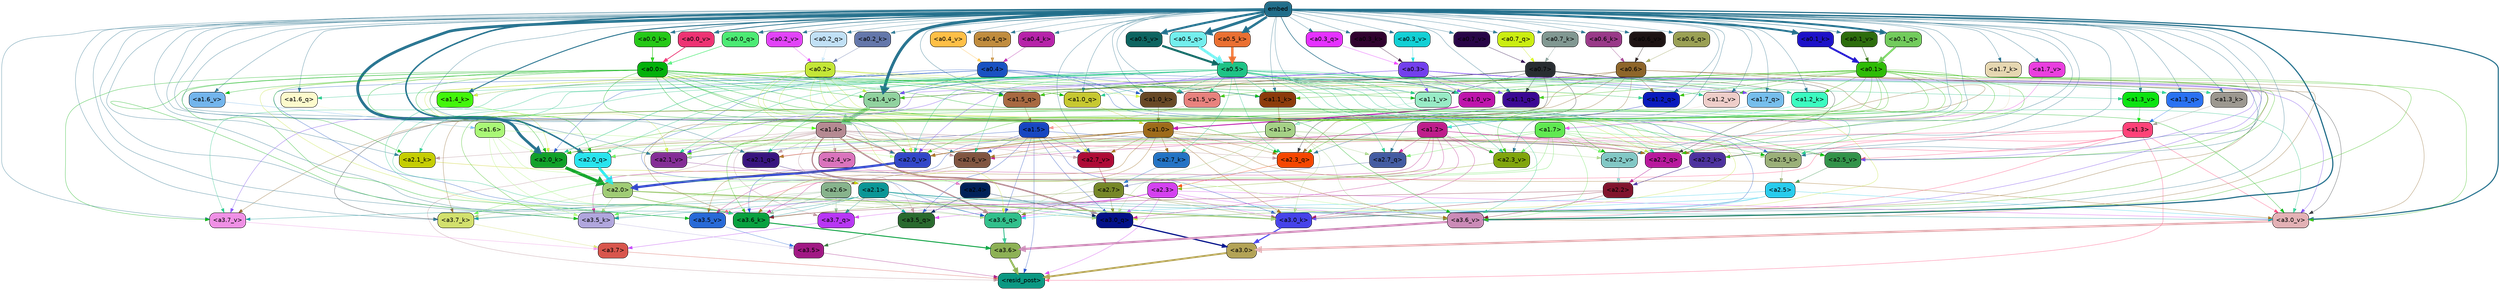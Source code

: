strict digraph "" {
	graph [bgcolor=transparent,
		layout=dot,
		overlap=false,
		splines=true
	];
	"<a3.7>"	[color=black,
		fillcolor="#d8564d",
		fontname=Helvetica,
		shape=box,
		style="filled, rounded"];
	"<resid_post>"	[color=black,
		fillcolor="#0b9882",
		fontname=Helvetica,
		shape=box,
		style="filled, rounded"];
	"<a3.7>" -> "<resid_post>"	[color="#d8564d",
		penwidth=0.6239100098609924];
	"<a3.6>"	[color=black,
		fillcolor="#8db155",
		fontname=Helvetica,
		shape=box,
		style="filled, rounded"];
	"<a3.6>" -> "<resid_post>"	[color="#8db155",
		penwidth=4.569062113761902];
	"<a3.5>"	[color=black,
		fillcolor="#a11884",
		fontname=Helvetica,
		shape=box,
		style="filled, rounded"];
	"<a3.5>" -> "<resid_post>"	[color="#a11884",
		penwidth=0.6];
	"<a3.0>"	[color=black,
		fillcolor="#b3a356",
		fontname=Helvetica,
		shape=box,
		style="filled, rounded"];
	"<a3.0>" -> "<resid_post>"	[color="#b3a356",
		penwidth=4.283544182777405];
	"<a2.3>"	[color=black,
		fillcolor="#d441f0",
		fontname=Helvetica,
		shape=box,
		style="filled, rounded"];
	"<a2.3>" -> "<resid_post>"	[color="#d441f0",
		penwidth=0.6];
	"<a3.7_q>"	[color=black,
		fillcolor="#b836f4",
		fontname=Helvetica,
		shape=box,
		style="filled, rounded"];
	"<a2.3>" -> "<a3.7_q>"	[color="#d441f0",
		penwidth=0.6];
	"<a3.6_q>"	[color=black,
		fillcolor="#32c08c",
		fontname=Helvetica,
		shape=box,
		style="filled, rounded"];
	"<a2.3>" -> "<a3.6_q>"	[color="#d441f0",
		penwidth=0.6];
	"<a3.5_q>"	[color=black,
		fillcolor="#296a2e",
		fontname=Helvetica,
		shape=box,
		style="filled, rounded"];
	"<a2.3>" -> "<a3.5_q>"	[color="#d441f0",
		penwidth=0.6];
	"<a3.0_q>"	[color=black,
		fillcolor="#031189",
		fontname=Helvetica,
		shape=box,
		style="filled, rounded"];
	"<a2.3>" -> "<a3.0_q>"	[color="#d441f0",
		penwidth=0.6];
	"<a3.0_k>"	[color=black,
		fillcolor="#4643e9",
		fontname=Helvetica,
		shape=box,
		style="filled, rounded"];
	"<a2.3>" -> "<a3.0_k>"	[color="#d441f0",
		penwidth=0.6];
	"<a3.6_v>"	[color=black,
		fillcolor="#cb8bb7",
		fontname=Helvetica,
		shape=box,
		style="filled, rounded"];
	"<a2.3>" -> "<a3.6_v>"	[color="#d441f0",
		penwidth=0.6];
	"<a3.5_v>"	[color=black,
		fillcolor="#286ad7",
		fontname=Helvetica,
		shape=box,
		style="filled, rounded"];
	"<a2.3>" -> "<a3.5_v>"	[color="#d441f0",
		penwidth=0.6];
	"<a3.0_v>"	[color=black,
		fillcolor="#e3b1b5",
		fontname=Helvetica,
		shape=box,
		style="filled, rounded"];
	"<a2.3>" -> "<a3.0_v>"	[color="#d441f0",
		penwidth=0.6];
	"<a1.5>"	[color=black,
		fillcolor="#1847c1",
		fontname=Helvetica,
		shape=box,
		style="filled, rounded"];
	"<a1.5>" -> "<resid_post>"	[color="#1847c1",
		penwidth=0.6];
	"<a1.5>" -> "<a3.6_q>"	[color="#1847c1",
		penwidth=0.6];
	"<a1.5>" -> "<a3.5_q>"	[color="#1847c1",
		penwidth=0.6];
	"<a1.5>" -> "<a3.0_q>"	[color="#1847c1",
		penwidth=0.6];
	"<a3.6_k>"	[color=black,
		fillcolor="#09a140",
		fontname=Helvetica,
		shape=box,
		style="filled, rounded"];
	"<a1.5>" -> "<a3.6_k>"	[color="#1847c1",
		penwidth=0.6];
	"<a1.5>" -> "<a3.0_k>"	[color="#1847c1",
		penwidth=0.6];
	"<a2.2_q>"	[color=black,
		fillcolor="#b8199d",
		fontname=Helvetica,
		shape=box,
		style="filled, rounded"];
	"<a1.5>" -> "<a2.2_q>"	[color="#1847c1",
		penwidth=0.6];
	"<a2.7_v>"	[color=black,
		fillcolor="#ae0b36",
		fontname=Helvetica,
		shape=box,
		style="filled, rounded"];
	"<a1.5>" -> "<a2.7_v>"	[color="#1847c1",
		penwidth=0.6];
	"<a2.6_v>"	[color=black,
		fillcolor="#815541",
		fontname=Helvetica,
		shape=box,
		style="filled, rounded"];
	"<a1.5>" -> "<a2.6_v>"	[color="#1847c1",
		penwidth=0.6];
	"<a2.1_v>"	[color=black,
		fillcolor="#842d96",
		fontname=Helvetica,
		shape=box,
		style="filled, rounded"];
	"<a1.5>" -> "<a2.1_v>"	[color="#1847c1",
		penwidth=0.6];
	"<a1.4>"	[color=black,
		fillcolor="#b58a92",
		fontname=Helvetica,
		shape=box,
		style="filled, rounded"];
	"<a1.4>" -> "<resid_post>"	[color="#b58a92",
		penwidth=0.6];
	"<a1.4>" -> "<a3.7_q>"	[color="#b58a92",
		penwidth=0.6];
	"<a1.4>" -> "<a3.6_q>"	[color="#b58a92",
		penwidth=2.7536282539367676];
	"<a1.4>" -> "<a3.5_q>"	[color="#b58a92",
		penwidth=0.6];
	"<a1.4>" -> "<a3.0_q>"	[color="#b58a92",
		penwidth=3.3369133472442627];
	"<a2.3_q>"	[color=black,
		fillcolor="#f54601",
		fontname=Helvetica,
		shape=box,
		style="filled, rounded"];
	"<a1.4>" -> "<a2.3_q>"	[color="#b58a92",
		penwidth=0.6];
	"<a1.4>" -> "<a2.2_q>"	[color="#b58a92",
		penwidth=0.6];
	"<a2.1_q>"	[color=black,
		fillcolor="#38147f",
		fontname=Helvetica,
		shape=box,
		style="filled, rounded"];
	"<a1.4>" -> "<a2.1_q>"	[color="#b58a92",
		penwidth=0.6];
	"<a2.0_q>"	[color=black,
		fillcolor="#29e4ee",
		fontname=Helvetica,
		shape=box,
		style="filled, rounded"];
	"<a1.4>" -> "<a2.0_q>"	[color="#b58a92",
		penwidth=0.6];
	"<a2.1_k>"	[color=black,
		fillcolor="#c5cd03",
		fontname=Helvetica,
		shape=box,
		style="filled, rounded"];
	"<a1.4>" -> "<a2.1_k>"	[color="#b58a92",
		penwidth=0.6];
	"<a1.4>" -> "<a2.7_v>"	[color="#b58a92",
		penwidth=0.6];
	"<a1.4>" -> "<a2.6_v>"	[color="#b58a92",
		penwidth=0.6];
	"<a2.5_v>"	[color=black,
		fillcolor="#32934a",
		fontname=Helvetica,
		shape=box,
		style="filled, rounded"];
	"<a1.4>" -> "<a2.5_v>"	[color="#b58a92",
		penwidth=0.6];
	"<a2.4_v>"	[color=black,
		fillcolor="#da73bc",
		fontname=Helvetica,
		shape=box,
		style="filled, rounded"];
	"<a1.4>" -> "<a2.4_v>"	[color="#b58a92",
		penwidth=0.6];
	"<a1.4>" -> "<a2.1_v>"	[color="#b58a92",
		penwidth=0.6];
	"<a2.0_v>"	[color=black,
		fillcolor="#3247c8",
		fontname=Helvetica,
		shape=box,
		style="filled, rounded"];
	"<a1.4>" -> "<a2.0_v>"	[color="#b58a92",
		penwidth=2.2818827629089355];
	"<a1.3>"	[color=black,
		fillcolor="#fe4278",
		fontname=Helvetica,
		shape=box,
		style="filled, rounded"];
	"<a1.3>" -> "<resid_post>"	[color="#fe4278",
		penwidth=0.6];
	"<a1.3>" -> "<a3.6_v>"	[color="#fe4278",
		penwidth=0.6];
	"<a1.3>" -> "<a3.5_v>"	[color="#fe4278",
		penwidth=0.6];
	"<a1.3>" -> "<a3.0_v>"	[color="#fe4278",
		penwidth=0.6];
	"<a1.3>" -> "<a2.2_q>"	[color="#fe4278",
		penwidth=0.6];
	"<a1.3>" -> "<a2.1_q>"	[color="#fe4278",
		penwidth=0.6];
	"<a2.2_k>"	[color=black,
		fillcolor="#4d329e",
		fontname=Helvetica,
		shape=box,
		style="filled, rounded"];
	"<a1.3>" -> "<a2.2_k>"	[color="#fe4278",
		penwidth=0.6];
	"<a1.3>" -> "<a2.5_v>"	[color="#fe4278",
		penwidth=0.6];
	"<a3.7_q>" -> "<a3.7>"	[color="#b836f4",
		penwidth=0.6];
	"<a3.6_q>" -> "<a3.6>"	[color="#32c08c",
		penwidth=2.0344843566417694];
	"<a3.5_q>" -> "<a3.5>"	[color="#296a2e",
		penwidth=0.6];
	"<a3.0_q>" -> "<a3.0>"	[color="#031189",
		penwidth=2.863015294075012];
	"<a3.7_k>"	[color=black,
		fillcolor="#d2e06d",
		fontname=Helvetica,
		shape=box,
		style="filled, rounded"];
	"<a3.7_k>" -> "<a3.7>"	[color="#d2e06d",
		penwidth=0.6];
	"<a3.6_k>" -> "<a3.6>"	[color="#09a140",
		penwidth=2.1770318150520325];
	"<a3.5_k>"	[color=black,
		fillcolor="#b0a6dd",
		fontname=Helvetica,
		shape=box,
		style="filled, rounded"];
	"<a3.5_k>" -> "<a3.5>"	[color="#b0a6dd",
		penwidth=0.6];
	"<a3.0_k>" -> "<a3.0>"	[color="#4643e9",
		penwidth=2.6323853135108948];
	"<a3.7_v>"	[color=black,
		fillcolor="#ef90e5",
		fontname=Helvetica,
		shape=box,
		style="filled, rounded"];
	"<a3.7_v>" -> "<a3.7>"	[color="#ef90e5",
		penwidth=0.6];
	"<a3.6_v>" -> "<a3.6>"	[color="#cb8bb7",
		penwidth=4.972373723983765];
	"<a3.5_v>" -> "<a3.5>"	[color="#286ad7",
		penwidth=0.6];
	"<a3.0_v>" -> "<a3.0>"	[color="#e3b1b5",
		penwidth=5.1638524532318115];
	"<a2.6>"	[color=black,
		fillcolor="#87b38c",
		fontname=Helvetica,
		shape=box,
		style="filled, rounded"];
	"<a2.6>" -> "<a3.7_q>"	[color="#87b38c",
		penwidth=0.6];
	"<a2.6>" -> "<a3.6_q>"	[color="#87b38c",
		penwidth=0.6];
	"<a2.6>" -> "<a3.0_q>"	[color="#87b38c",
		penwidth=0.6];
	"<a2.6>" -> "<a3.7_k>"	[color="#87b38c",
		penwidth=0.6];
	"<a2.6>" -> "<a3.6_k>"	[color="#87b38c",
		penwidth=0.6];
	"<a2.6>" -> "<a3.5_k>"	[color="#87b38c",
		penwidth=0.6];
	"<a2.6>" -> "<a3.0_k>"	[color="#87b38c",
		penwidth=0.6];
	"<a2.1>"	[color=black,
		fillcolor="#0b9696",
		fontname=Helvetica,
		shape=box,
		style="filled, rounded"];
	"<a2.1>" -> "<a3.7_q>"	[color="#0b9696",
		penwidth=0.6];
	"<a2.1>" -> "<a3.6_q>"	[color="#0b9696",
		penwidth=0.6];
	"<a2.1>" -> "<a3.5_q>"	[color="#0b9696",
		penwidth=0.6];
	"<a2.1>" -> "<a3.0_q>"	[color="#0b9696",
		penwidth=0.6];
	"<a2.1>" -> "<a3.7_k>"	[color="#0b9696",
		penwidth=0.6];
	"<a2.1>" -> "<a3.6_k>"	[color="#0b9696",
		penwidth=0.6];
	"<a2.1>" -> "<a3.5_k>"	[color="#0b9696",
		penwidth=0.6];
	"<a2.1>" -> "<a3.0_k>"	[color="#0b9696",
		penwidth=0.6];
	"<a2.1>" -> "<a3.7_v>"	[color="#0b9696",
		penwidth=0.6];
	"<a2.1>" -> "<a3.6_v>"	[color="#0b9696",
		penwidth=0.6];
	"<a2.1>" -> "<a3.0_v>"	[color="#0b9696",
		penwidth=0.6];
	"<a2.7>"	[color=black,
		fillcolor="#768727",
		fontname=Helvetica,
		shape=box,
		style="filled, rounded"];
	"<a2.7>" -> "<a3.6_q>"	[color="#768727",
		penwidth=0.6];
	"<a2.7>" -> "<a3.0_q>"	[color="#768727",
		penwidth=0.6];
	"<a2.7>" -> "<a3.6_k>"	[color="#768727",
		penwidth=0.6];
	"<a2.7>" -> "<a3.0_k>"	[color="#768727",
		penwidth=0.6];
	"<a2.7>" -> "<a3.6_v>"	[color="#768727",
		penwidth=0.6];
	"<a2.5>"	[color=black,
		fillcolor="#29cced",
		fontname=Helvetica,
		shape=box,
		style="filled, rounded"];
	"<a2.5>" -> "<a3.6_q>"	[color="#29cced",
		penwidth=0.6];
	"<a2.5>" -> "<a3.0_q>"	[color="#29cced",
		penwidth=0.6];
	"<a2.5>" -> "<a3.0_k>"	[color="#29cced",
		penwidth=0.6];
	"<a2.5>" -> "<a3.6_v>"	[color="#29cced",
		penwidth=0.6];
	"<a2.5>" -> "<a3.0_v>"	[color="#29cced",
		penwidth=0.6];
	"<a2.0>"	[color=black,
		fillcolor="#a0cc75",
		fontname=Helvetica,
		shape=box,
		style="filled, rounded"];
	"<a2.0>" -> "<a3.6_q>"	[color="#a0cc75",
		penwidth=0.6];
	"<a2.0>" -> "<a3.0_q>"	[color="#a0cc75",
		penwidth=0.6];
	"<a2.0>" -> "<a3.7_k>"	[color="#a0cc75",
		penwidth=0.6];
	"<a2.0>" -> "<a3.6_k>"	[color="#a0cc75",
		penwidth=1.7047871947288513];
	"<a2.0>" -> "<a3.5_k>"	[color="#a0cc75",
		penwidth=0.6];
	"<a2.0>" -> "<a3.0_k>"	[color="#a0cc75",
		penwidth=2.239806979894638];
	"<a1.1>"	[color=black,
		fillcolor="#a5d186",
		fontname=Helvetica,
		shape=box,
		style="filled, rounded"];
	"<a1.1>" -> "<a3.6_q>"	[color="#a5d186",
		penwidth=0.6];
	"<a1.1>" -> "<a3.0_q>"	[color="#a5d186",
		penwidth=0.6];
	"<a1.1>" -> "<a3.0_k>"	[color="#a5d186",
		penwidth=0.6];
	"<a1.1>" -> "<a3.6_v>"	[color="#a5d186",
		penwidth=0.6];
	"<a2.7_q>"	[color=black,
		fillcolor="#445ca2",
		fontname=Helvetica,
		shape=box,
		style="filled, rounded"];
	"<a1.1>" -> "<a2.7_q>"	[color="#a5d186",
		penwidth=0.6];
	"<a2.5_k>"	[color=black,
		fillcolor="#9bb079",
		fontname=Helvetica,
		shape=box,
		style="filled, rounded"];
	"<a1.1>" -> "<a2.5_k>"	[color="#a5d186",
		penwidth=0.6];
	"<a2.0_k>"	[color=black,
		fillcolor="#11a12a",
		fontname=Helvetica,
		shape=box,
		style="filled, rounded"];
	"<a1.1>" -> "<a2.0_k>"	[color="#a5d186",
		penwidth=0.6];
	"<a1.1>" -> "<a2.6_v>"	[color="#a5d186",
		penwidth=0.6];
	"<a2.2_v>"	[color=black,
		fillcolor="#82c8c5",
		fontname=Helvetica,
		shape=box,
		style="filled, rounded"];
	"<a1.1>" -> "<a2.2_v>"	[color="#a5d186",
		penwidth=0.6];
	"<a1.1>" -> "<a2.1_v>"	[color="#a5d186",
		penwidth=0.6];
	"<a1.1>" -> "<a2.0_v>"	[color="#a5d186",
		penwidth=0.6];
	"<a0.4>"	[color=black,
		fillcolor="#1a52c2",
		fontname=Helvetica,
		shape=box,
		style="filled, rounded"];
	"<a0.4>" -> "<a3.6_q>"	[color="#1a52c2",
		penwidth=0.6];
	"<a0.4>" -> "<a3.0_q>"	[color="#1a52c2",
		penwidth=0.6];
	"<a0.4>" -> "<a3.6_k>"	[color="#1a52c2",
		penwidth=0.6];
	"<a0.4>" -> "<a2.5_k>"	[color="#1a52c2",
		penwidth=0.6];
	"<a0.4>" -> "<a2.0_k>"	[color="#1a52c2",
		penwidth=0.6];
	"<a1.4_k>"	[color=black,
		fillcolor="#42f60b",
		fontname=Helvetica,
		shape=box,
		style="filled, rounded"];
	"<a0.4>" -> "<a1.4_k>"	[color="#1a52c2",
		penwidth=0.6];
	"<a1.1_k>"	[color=black,
		fillcolor="#8c3b0b",
		fontname=Helvetica,
		shape=box,
		style="filled, rounded"];
	"<a0.4>" -> "<a1.1_k>"	[color="#1a52c2",
		penwidth=0.6];
	"<a1.0_k>"	[color=black,
		fillcolor="#684926",
		fontname=Helvetica,
		shape=box,
		style="filled, rounded"];
	"<a0.4>" -> "<a1.0_k>"	[color="#1a52c2",
		penwidth=0.6];
	"<a1.4_v>"	[color=black,
		fillcolor="#91d29f",
		fontname=Helvetica,
		shape=box,
		style="filled, rounded"];
	"<a0.4>" -> "<a1.4_v>"	[color="#1a52c2",
		penwidth=0.6];
	"<a1.2_v>"	[color=black,
		fillcolor="#eecdc9",
		fontname=Helvetica,
		shape=box,
		style="filled, rounded"];
	"<a0.4>" -> "<a1.2_v>"	[color="#1a52c2",
		penwidth=0.6];
	"<a0.2>"	[color=black,
		fillcolor="#c4e637",
		fontname=Helvetica,
		shape=box,
		style="filled, rounded"];
	"<a0.2>" -> "<a3.6_q>"	[color="#c4e637",
		penwidth=0.6];
	"<a0.2>" -> "<a3.0_q>"	[color="#c4e637",
		penwidth=0.6];
	"<a0.2>" -> "<a3.6_k>"	[color="#c4e637",
		penwidth=0.6];
	"<a0.2>" -> "<a3.0_k>"	[color="#c4e637",
		penwidth=0.6];
	"<a0.2>" -> "<a2.2_q>"	[color="#c4e637",
		penwidth=0.6];
	"<a0.2>" -> "<a2.2_k>"	[color="#c4e637",
		penwidth=0.6];
	"<a0.2>" -> "<a2.0_k>"	[color="#c4e637",
		penwidth=0.6];
	"<a0.2>" -> "<a2.7_v>"	[color="#c4e637",
		penwidth=0.6];
	"<a0.2>" -> "<a2.1_v>"	[color="#c4e637",
		penwidth=0.6];
	"<a0.2>" -> "<a2.0_v>"	[color="#c4e637",
		penwidth=0.6];
	"<a1.5_q>"	[color=black,
		fillcolor="#a86941",
		fontname=Helvetica,
		shape=box,
		style="filled, rounded"];
	"<a0.2>" -> "<a1.5_q>"	[color="#c4e637",
		penwidth=0.6];
	"<a1.2_q>"	[color=black,
		fillcolor="#0a1abd",
		fontname=Helvetica,
		shape=box,
		style="filled, rounded"];
	"<a0.2>" -> "<a1.2_q>"	[color="#c4e637",
		penwidth=0.6];
	"<a1.0_q>"	[color=black,
		fillcolor="#c7c831",
		fontname=Helvetica,
		shape=box,
		style="filled, rounded"];
	"<a0.2>" -> "<a1.0_q>"	[color="#c4e637",
		penwidth=0.6];
	"<a0.2>" -> "<a1.4_k>"	[color="#c4e637",
		penwidth=0.6];
	"<a0.2>" -> "<a1.0_k>"	[color="#c4e637",
		penwidth=0.6];
	"<a0.2>" -> "<a1.4_v>"	[color="#c4e637",
		penwidth=0.6];
	"<a2.4>"	[color=black,
		fillcolor="#012158",
		fontname=Helvetica,
		shape=box,
		style="filled, rounded"];
	"<a2.4>" -> "<a3.5_q>"	[color="#012158",
		penwidth=0.6];
	"<a2.4>" -> "<a3.0_q>"	[color="#012158",
		penwidth=0.6];
	"<a1.2>"	[color=black,
		fillcolor="#be1e8b",
		fontname=Helvetica,
		shape=box,
		style="filled, rounded"];
	"<a1.2>" -> "<a3.0_q>"	[color="#be1e8b",
		penwidth=0.6];
	"<a1.2>" -> "<a3.6_k>"	[color="#be1e8b",
		penwidth=0.6];
	"<a1.2>" -> "<a3.5_k>"	[color="#be1e8b",
		penwidth=0.6];
	"<a1.2>" -> "<a3.0_k>"	[color="#be1e8b",
		penwidth=0.6];
	"<a1.2>" -> "<a3.5_v>"	[color="#be1e8b",
		penwidth=0.6];
	"<a1.2>" -> "<a2.7_q>"	[color="#be1e8b",
		penwidth=0.6];
	"<a1.2>" -> "<a2.2_q>"	[color="#be1e8b",
		penwidth=0.6];
	"<a1.2>" -> "<a2.2_k>"	[color="#be1e8b",
		penwidth=0.6];
	"<a1.2>" -> "<a2.6_v>"	[color="#be1e8b",
		penwidth=0.6];
	"<a1.2>" -> "<a2.5_v>"	[color="#be1e8b",
		penwidth=0.6];
	"<a2.3_v>"	[color=black,
		fillcolor="#80a50c",
		fontname=Helvetica,
		shape=box,
		style="filled, rounded"];
	"<a1.2>" -> "<a2.3_v>"	[color="#be1e8b",
		penwidth=0.6];
	"<a1.2>" -> "<a2.0_v>"	[color="#be1e8b",
		penwidth=0.6];
	"<a1.7>"	[color=black,
		fillcolor="#60e851",
		fontname=Helvetica,
		shape=box,
		style="filled, rounded"];
	"<a1.7>" -> "<a3.7_k>"	[color="#60e851",
		penwidth=0.6];
	"<a1.7>" -> "<a3.5_k>"	[color="#60e851",
		penwidth=0.6];
	"<a1.7>" -> "<a3.6_v>"	[color="#60e851",
		penwidth=0.6];
	"<a1.7>" -> "<a2.7_q>"	[color="#60e851",
		penwidth=0.6];
	"<a1.7>" -> "<a2.2_q>"	[color="#60e851",
		penwidth=0.6];
	"<a1.7>" -> "<a2.0_q>"	[color="#60e851",
		penwidth=0.6];
	"<a1.7>" -> "<a2.2_k>"	[color="#60e851",
		penwidth=0.6];
	"<a1.7>" -> "<a2.0_k>"	[color="#60e851",
		penwidth=0.6];
	"<a1.7>" -> "<a2.5_v>"	[color="#60e851",
		penwidth=0.6];
	"<a1.7>" -> "<a2.3_v>"	[color="#60e851",
		penwidth=0.6];
	"<a1.7>" -> "<a2.2_v>"	[color="#60e851",
		penwidth=0.6];
	"<a0.7>"	[color=black,
		fillcolor="#282d32",
		fontname=Helvetica,
		shape=box,
		style="filled, rounded"];
	"<a0.7>" -> "<a3.7_k>"	[color="#282d32",
		penwidth=0.6];
	"<a0.7>" -> "<a3.0_v>"	[color="#282d32",
		penwidth=0.6];
	"<a0.7>" -> "<a2.3_q>"	[color="#282d32",
		penwidth=0.6];
	"<a0.7>" -> "<a2.2_q>"	[color="#282d32",
		penwidth=0.6];
	"<a1.7_q>"	[color=black,
		fillcolor="#76beec",
		fontname=Helvetica,
		shape=box,
		style="filled, rounded"];
	"<a0.7>" -> "<a1.7_q>"	[color="#282d32",
		penwidth=0.6];
	"<a0.7>" -> "<a1.5_q>"	[color="#282d32",
		penwidth=0.6];
	"<a1.1_q>"	[color=black,
		fillcolor="#3b0993",
		fontname=Helvetica,
		shape=box,
		style="filled, rounded"];
	"<a0.7>" -> "<a1.1_q>"	[color="#282d32",
		penwidth=0.6];
	"<a1.2_k>"	[color=black,
		fillcolor="#3bfbc0",
		fontname=Helvetica,
		shape=box,
		style="filled, rounded"];
	"<a0.7>" -> "<a1.2_k>"	[color="#282d32",
		penwidth=0.6];
	"<a0.7>" -> "<a1.0_k>"	[color="#282d32",
		penwidth=0.6];
	"<a0.7>" -> "<a1.4_v>"	[color="#282d32",
		penwidth=0.6];
	"<a1.1_v>"	[color=black,
		fillcolor="#98ebc6",
		fontname=Helvetica,
		shape=box,
		style="filled, rounded"];
	"<a0.7>" -> "<a1.1_v>"	[color="#282d32",
		penwidth=0.6];
	"<a0.6>"	[color=black,
		fillcolor="#8e662a",
		fontname=Helvetica,
		shape=box,
		style="filled, rounded"];
	"<a0.6>" -> "<a3.7_k>"	[color="#8e662a",
		penwidth=0.6];
	"<a0.6>" -> "<a3.6_k>"	[color="#8e662a",
		penwidth=0.6];
	"<a0.6>" -> "<a3.0_k>"	[color="#8e662a",
		penwidth=0.6];
	"<a0.6>" -> "<a3.7_v>"	[color="#8e662a",
		penwidth=0.6];
	"<a0.6>" -> "<a3.6_v>"	[color="#8e662a",
		penwidth=0.6];
	"<a0.6>" -> "<a3.0_v>"	[color="#8e662a",
		penwidth=0.6];
	"<a0.6>" -> "<a2.3_q>"	[color="#8e662a",
		penwidth=0.6];
	"<a0.6>" -> "<a2.2_q>"	[color="#8e662a",
		penwidth=0.6];
	"<a0.6>" -> "<a1.5_q>"	[color="#8e662a",
		penwidth=0.6];
	"<a0.6>" -> "<a1.2_q>"	[color="#8e662a",
		penwidth=0.6];
	"<a0.6>" -> "<a1.0_k>"	[color="#8e662a",
		penwidth=0.6];
	"<a0.6>" -> "<a1.4_v>"	[color="#8e662a",
		penwidth=0.6];
	embed	[color=black,
		fillcolor="#226e8a",
		fontname=Helvetica,
		shape=box,
		style="filled, rounded"];
	embed -> "<a3.7_k>"	[color="#226e8a",
		penwidth=0.6];
	embed -> "<a3.6_k>"	[color="#226e8a",
		penwidth=0.6];
	embed -> "<a3.5_k>"	[color="#226e8a",
		penwidth=0.6];
	embed -> "<a3.0_k>"	[color="#226e8a",
		penwidth=0.6];
	embed -> "<a3.7_v>"	[color="#226e8a",
		penwidth=0.6];
	embed -> "<a3.6_v>"	[color="#226e8a",
		penwidth=2.7369276881217957];
	embed -> "<a3.5_v>"	[color="#226e8a",
		penwidth=0.6];
	embed -> "<a3.0_v>"	[color="#226e8a",
		penwidth=2.5778204202651978];
	embed -> "<a2.7_q>"	[color="#226e8a",
		penwidth=0.6];
	embed -> "<a2.3_q>"	[color="#226e8a",
		penwidth=0.6];
	embed -> "<a2.2_q>"	[color="#226e8a",
		penwidth=0.6];
	embed -> "<a2.1_q>"	[color="#226e8a",
		penwidth=0.6];
	embed -> "<a2.0_q>"	[color="#226e8a",
		penwidth=3.459219217300415];
	embed -> "<a2.5_k>"	[color="#226e8a",
		penwidth=0.6];
	embed -> "<a2.2_k>"	[color="#226e8a",
		penwidth=0.6363201141357422];
	embed -> "<a2.1_k>"	[color="#226e8a",
		penwidth=0.6];
	embed -> "<a2.0_k>"	[color="#226e8a",
		penwidth=6.407642982900143];
	embed -> "<a2.7_v>"	[color="#226e8a",
		penwidth=0.6];
	embed -> "<a2.6_v>"	[color="#226e8a",
		penwidth=0.6];
	embed -> "<a2.5_v>"	[color="#226e8a",
		penwidth=0.6];
	embed -> "<a2.3_v>"	[color="#226e8a",
		penwidth=0.6];
	embed -> "<a2.2_v>"	[color="#226e8a",
		penwidth=0.6175012588500977];
	embed -> "<a2.1_v>"	[color="#226e8a",
		penwidth=0.6];
	embed -> "<a2.0_v>"	[color="#226e8a",
		penwidth=0.6];
	embed -> "<a1.7_q>"	[color="#226e8a",
		penwidth=0.6];
	"<a1.6_q>"	[color=black,
		fillcolor="#fdfacc",
		fontname=Helvetica,
		shape=box,
		style="filled, rounded"];
	embed -> "<a1.6_q>"	[color="#226e8a",
		penwidth=0.6];
	embed -> "<a1.5_q>"	[color="#226e8a",
		penwidth=0.6186923980712891];
	"<a1.3_q>"	[color=black,
		fillcolor="#2a72f2",
		fontname=Helvetica,
		shape=box,
		style="filled, rounded"];
	embed -> "<a1.3_q>"	[color="#226e8a",
		penwidth=0.6];
	embed -> "<a1.2_q>"	[color="#226e8a",
		penwidth=0.6];
	embed -> "<a1.1_q>"	[color="#226e8a",
		penwidth=0.6];
	embed -> "<a1.0_q>"	[color="#226e8a",
		penwidth=0.6];
	"<a1.7_k>"	[color=black,
		fillcolor="#e6d7b1",
		fontname=Helvetica,
		shape=box,
		style="filled, rounded"];
	embed -> "<a1.7_k>"	[color="#226e8a",
		penwidth=0.6];
	embed -> "<a1.4_k>"	[color="#226e8a",
		penwidth=2.1454997062683105];
	"<a1.3_k>"	[color=black,
		fillcolor="#9c9890",
		fontname=Helvetica,
		shape=box,
		style="filled, rounded"];
	embed -> "<a1.3_k>"	[color="#226e8a",
		penwidth=0.6];
	embed -> "<a1.2_k>"	[color="#226e8a",
		penwidth=0.6];
	embed -> "<a1.1_k>"	[color="#226e8a",
		penwidth=0.6];
	embed -> "<a1.0_k>"	[color="#226e8a",
		penwidth=0.6];
	"<a1.7_v>"	[color=black,
		fillcolor="#ea3fdf",
		fontname=Helvetica,
		shape=box,
		style="filled, rounded"];
	embed -> "<a1.7_v>"	[color="#226e8a",
		penwidth=0.6];
	"<a1.6_v>"	[color=black,
		fillcolor="#73b5ec",
		fontname=Helvetica,
		shape=box,
		style="filled, rounded"];
	embed -> "<a1.6_v>"	[color="#226e8a",
		penwidth=0.6];
	"<a1.5_v>"	[color=black,
		fillcolor="#e8827e",
		fontname=Helvetica,
		shape=box,
		style="filled, rounded"];
	embed -> "<a1.5_v>"	[color="#226e8a",
		penwidth=0.6];
	embed -> "<a1.4_v>"	[color="#226e8a",
		penwidth=6.860090345144272];
	"<a1.3_v>"	[color=black,
		fillcolor="#0ce312",
		fontname=Helvetica,
		shape=box,
		style="filled, rounded"];
	embed -> "<a1.3_v>"	[color="#226e8a",
		penwidth=0.6];
	embed -> "<a1.2_v>"	[color="#226e8a",
		penwidth=0.6];
	embed -> "<a1.1_v>"	[color="#226e8a",
		penwidth=0.6];
	"<a1.0_v>"	[color=black,
		fillcolor="#be15ac",
		fontname=Helvetica,
		shape=box,
		style="filled, rounded"];
	embed -> "<a1.0_v>"	[color="#226e8a",
		penwidth=1.2940821647644043];
	"<a0.7_q>"	[color=black,
		fillcolor="#cbed11",
		fontname=Helvetica,
		shape=box,
		style="filled, rounded"];
	embed -> "<a0.7_q>"	[color="#226e8a",
		penwidth=0.6];
	"<a0.6_q>"	[color=black,
		fillcolor="#9aa054",
		fontname=Helvetica,
		shape=box,
		style="filled, rounded"];
	embed -> "<a0.6_q>"	[color="#226e8a",
		penwidth=0.6];
	"<a0.5_q>"	[color=black,
		fillcolor="#73eeed",
		fontname=Helvetica,
		shape=box,
		style="filled, rounded"];
	embed -> "<a0.5_q>"	[color="#226e8a",
		penwidth=6.432046175003052];
	"<a0.4_q>"	[color=black,
		fillcolor="#c08c3e",
		fontname=Helvetica,
		shape=box,
		style="filled, rounded"];
	embed -> "<a0.4_q>"	[color="#226e8a",
		penwidth=0.6];
	"<a0.3_q>"	[color=black,
		fillcolor="#e531ff",
		fontname=Helvetica,
		shape=box,
		style="filled, rounded"];
	embed -> "<a0.3_q>"	[color="#226e8a",
		penwidth=0.6];
	"<a0.2_q>"	[color=black,
		fillcolor="#c1e0f5",
		fontname=Helvetica,
		shape=box,
		style="filled, rounded"];
	embed -> "<a0.2_q>"	[color="#226e8a",
		penwidth=0.6481237411499023];
	"<a0.1_q>"	[color=black,
		fillcolor="#72cb5c",
		fontname=Helvetica,
		shape=box,
		style="filled, rounded"];
	embed -> "<a0.1_q>"	[color="#226e8a",
		penwidth=4.480555534362793];
	"<a0.0_q>"	[color=black,
		fillcolor="#4cea74",
		fontname=Helvetica,
		shape=box,
		style="filled, rounded"];
	embed -> "<a0.0_q>"	[color="#226e8a",
		penwidth=1.2296123504638672];
	"<a0.7_k>"	[color=black,
		fillcolor="#819892",
		fontname=Helvetica,
		shape=box,
		style="filled, rounded"];
	embed -> "<a0.7_k>"	[color="#226e8a",
		penwidth=0.6];
	"<a0.6_k>"	[color=black,
		fillcolor="#993988",
		fontname=Helvetica,
		shape=box,
		style="filled, rounded"];
	embed -> "<a0.6_k>"	[color="#226e8a",
		penwidth=0.6];
	"<a0.5_k>"	[color=black,
		fillcolor="#ea7032",
		fontname=Helvetica,
		shape=box,
		style="filled, rounded"];
	embed -> "<a0.5_k>"	[color="#226e8a",
		penwidth=5.6277079582214355];
	"<a0.4_k>"	[color=black,
		fillcolor="#b623a9",
		fontname=Helvetica,
		shape=box,
		style="filled, rounded"];
	embed -> "<a0.4_k>"	[color="#226e8a",
		penwidth=0.6];
	"<a0.3_k>"	[color=black,
		fillcolor="#30022f",
		fontname=Helvetica,
		shape=box,
		style="filled, rounded"];
	embed -> "<a0.3_k>"	[color="#226e8a",
		penwidth=0.6];
	"<a0.2_k>"	[color=black,
		fillcolor="#6477aa",
		fontname=Helvetica,
		shape=box,
		style="filled, rounded"];
	embed -> "<a0.2_k>"	[color="#226e8a",
		penwidth=0.6036472320556641];
	"<a0.1_k>"	[color=black,
		fillcolor="#1d12c8",
		fontname=Helvetica,
		shape=box,
		style="filled, rounded"];
	embed -> "<a0.1_k>"	[color="#226e8a",
		penwidth=4.451653957366943];
	"<a0.0_k>"	[color=black,
		fillcolor="#25c817",
		fontname=Helvetica,
		shape=box,
		style="filled, rounded"];
	embed -> "<a0.0_k>"	[color="#226e8a",
		penwidth=1.1249923706054688];
	"<a0.7_v>"	[color=black,
		fillcolor="#280647",
		fontname=Helvetica,
		shape=box,
		style="filled, rounded"];
	embed -> "<a0.7_v>"	[color="#226e8a",
		penwidth=0.6];
	"<a0.6_v>"	[color=black,
		fillcolor="#1d1313",
		fontname=Helvetica,
		shape=box,
		style="filled, rounded"];
	embed -> "<a0.6_v>"	[color="#226e8a",
		penwidth=0.6];
	"<a0.5_v>"	[color=black,
		fillcolor="#0d6460",
		fontname=Helvetica,
		shape=box,
		style="filled, rounded"];
	embed -> "<a0.5_v>"	[color="#226e8a",
		penwidth=4.899768829345703];
	"<a0.4_v>"	[color=black,
		fillcolor="#ffbf46",
		fontname=Helvetica,
		shape=box,
		style="filled, rounded"];
	embed -> "<a0.4_v>"	[color="#226e8a",
		penwidth=0.6];
	"<a0.3_v>"	[color=black,
		fillcolor="#13d0d5",
		fontname=Helvetica,
		shape=box,
		style="filled, rounded"];
	embed -> "<a0.3_v>"	[color="#226e8a",
		penwidth=0.6];
	"<a0.2_v>"	[color=black,
		fillcolor="#e243f7",
		fontname=Helvetica,
		shape=box,
		style="filled, rounded"];
	embed -> "<a0.2_v>"	[color="#226e8a",
		penwidth=0.6];
	"<a0.1_v>"	[color=black,
		fillcolor="#2d6d0d",
		fontname=Helvetica,
		shape=box,
		style="filled, rounded"];
	embed -> "<a0.1_v>"	[color="#226e8a",
		penwidth=0.8765974044799805];
	"<a0.0_v>"	[color=black,
		fillcolor="#ed3373",
		fontname=Helvetica,
		shape=box,
		style="filled, rounded"];
	embed -> "<a0.0_v>"	[color="#226e8a",
		penwidth=1.6807727813720703];
	"<a2.2>"	[color=black,
		fillcolor="#81142d",
		fontname=Helvetica,
		shape=box,
		style="filled, rounded"];
	"<a2.2>" -> "<a3.6_k>"	[color="#81142d",
		penwidth=0.6];
	"<a2.2>" -> "<a3.0_k>"	[color="#81142d",
		penwidth=0.6];
	"<a2.2>" -> "<a3.6_v>"	[color="#81142d",
		penwidth=0.6];
	"<a1.6>"	[color=black,
		fillcolor="#a9f776",
		fontname=Helvetica,
		shape=box,
		style="filled, rounded"];
	"<a1.6>" -> "<a3.6_k>"	[color="#a9f776",
		penwidth=0.6];
	"<a1.6>" -> "<a3.5_k>"	[color="#a9f776",
		penwidth=0.6];
	"<a1.6>" -> "<a3.6_v>"	[color="#a9f776",
		penwidth=0.6];
	"<a1.6>" -> "<a2.0_k>"	[color="#a9f776",
		penwidth=0.6];
	"<a1.6>" -> "<a2.0_v>"	[color="#a9f776",
		penwidth=0.6];
	"<a1.0>"	[color=black,
		fillcolor="#9e6b1a",
		fontname=Helvetica,
		shape=box,
		style="filled, rounded"];
	"<a1.0>" -> "<a3.6_k>"	[color="#9e6b1a",
		penwidth=0.6];
	"<a1.0>" -> "<a3.0_k>"	[color="#9e6b1a",
		penwidth=0.6];
	"<a1.0>" -> "<a3.6_v>"	[color="#9e6b1a",
		penwidth=0.6];
	"<a1.0>" -> "<a3.5_v>"	[color="#9e6b1a",
		penwidth=0.6];
	"<a1.0>" -> "<a3.0_v>"	[color="#9e6b1a",
		penwidth=0.6];
	"<a1.0>" -> "<a2.3_q>"	[color="#9e6b1a",
		penwidth=0.6];
	"<a1.0>" -> "<a2.2_q>"	[color="#9e6b1a",
		penwidth=0.6];
	"<a1.0>" -> "<a2.1_q>"	[color="#9e6b1a",
		penwidth=0.6];
	"<a2.7_k>"	[color=black,
		fillcolor="#2373c4",
		fontname=Helvetica,
		shape=box,
		style="filled, rounded"];
	"<a1.0>" -> "<a2.7_k>"	[color="#9e6b1a",
		penwidth=0.6];
	"<a1.0>" -> "<a2.2_k>"	[color="#9e6b1a",
		penwidth=0.6];
	"<a1.0>" -> "<a2.0_k>"	[color="#9e6b1a",
		penwidth=0.6];
	"<a1.0>" -> "<a2.7_v>"	[color="#9e6b1a",
		penwidth=0.6];
	"<a1.0>" -> "<a2.6_v>"	[color="#9e6b1a",
		penwidth=0.6];
	"<a1.0>" -> "<a2.0_v>"	[color="#9e6b1a",
		penwidth=1.2978954315185547];
	"<a0.5>"	[color=black,
		fillcolor="#1ec386",
		fontname=Helvetica,
		shape=box,
		style="filled, rounded"];
	"<a0.5>" -> "<a3.6_k>"	[color="#1ec386",
		penwidth=0.6];
	"<a0.5>" -> "<a3.7_v>"	[color="#1ec386",
		penwidth=0.6];
	"<a0.5>" -> "<a3.6_v>"	[color="#1ec386",
		penwidth=0.6];
	"<a0.5>" -> "<a3.5_v>"	[color="#1ec386",
		penwidth=0.6];
	"<a0.5>" -> "<a3.0_v>"	[color="#1ec386",
		penwidth=0.6];
	"<a0.5>" -> "<a2.7_q>"	[color="#1ec386",
		penwidth=0.6];
	"<a0.5>" -> "<a2.3_q>"	[color="#1ec386",
		penwidth=0.6];
	"<a0.5>" -> "<a2.2_q>"	[color="#1ec386",
		penwidth=0.6];
	"<a0.5>" -> "<a2.1_q>"	[color="#1ec386",
		penwidth=0.6];
	"<a0.5>" -> "<a2.0_q>"	[color="#1ec386",
		penwidth=0.6];
	"<a0.5>" -> "<a2.7_k>"	[color="#1ec386",
		penwidth=0.6];
	"<a0.5>" -> "<a2.5_k>"	[color="#1ec386",
		penwidth=0.6];
	"<a0.5>" -> "<a2.2_k>"	[color="#1ec386",
		penwidth=0.6];
	"<a0.5>" -> "<a2.1_k>"	[color="#1ec386",
		penwidth=0.6];
	"<a0.5>" -> "<a2.0_k>"	[color="#1ec386",
		penwidth=0.7721366882324219];
	"<a0.5>" -> "<a2.6_v>"	[color="#1ec386",
		penwidth=0.6];
	"<a0.5>" -> "<a2.3_v>"	[color="#1ec386",
		penwidth=0.6];
	"<a0.5>" -> "<a2.1_v>"	[color="#1ec386",
		penwidth=0.6];
	"<a0.5>" -> "<a2.0_v>"	[color="#1ec386",
		penwidth=0.6];
	"<a0.5>" -> "<a1.6_q>"	[color="#1ec386",
		penwidth=0.6];
	"<a0.5>" -> "<a1.3_q>"	[color="#1ec386",
		penwidth=0.6];
	"<a0.5>" -> "<a1.2_q>"	[color="#1ec386",
		penwidth=0.6];
	"<a0.5>" -> "<a1.1_q>"	[color="#1ec386",
		penwidth=0.6];
	"<a0.5>" -> "<a1.0_q>"	[color="#1ec386",
		penwidth=0.6];
	"<a0.5>" -> "<a1.3_k>"	[color="#1ec386",
		penwidth=0.6];
	"<a0.5>" -> "<a1.2_k>"	[color="#1ec386",
		penwidth=0.6];
	"<a0.5>" -> "<a1.1_k>"	[color="#1ec386",
		penwidth=0.6];
	"<a0.5>" -> "<a1.0_k>"	[color="#1ec386",
		penwidth=0.6];
	"<a0.5>" -> "<a1.5_v>"	[color="#1ec386",
		penwidth=0.6];
	"<a0.5>" -> "<a1.4_v>"	[color="#1ec386",
		penwidth=1.0206317901611328];
	"<a0.5>" -> "<a1.3_v>"	[color="#1ec386",
		penwidth=0.6];
	"<a0.5>" -> "<a1.2_v>"	[color="#1ec386",
		penwidth=0.6];
	"<a0.5>" -> "<a1.1_v>"	[color="#1ec386",
		penwidth=0.6];
	"<a0.5>" -> "<a1.0_v>"	[color="#1ec386",
		penwidth=0.6];
	"<a0.1>"	[color=black,
		fillcolor="#2fbc07",
		fontname=Helvetica,
		shape=box,
		style="filled, rounded"];
	"<a0.1>" -> "<a3.6_k>"	[color="#2fbc07",
		penwidth=0.6];
	"<a0.1>" -> "<a3.5_k>"	[color="#2fbc07",
		penwidth=0.6];
	"<a0.1>" -> "<a3.0_k>"	[color="#2fbc07",
		penwidth=0.6];
	"<a0.1>" -> "<a3.6_v>"	[color="#2fbc07",
		penwidth=0.6];
	"<a0.1>" -> "<a3.0_v>"	[color="#2fbc07",
		penwidth=0.6];
	"<a0.1>" -> "<a2.3_q>"	[color="#2fbc07",
		penwidth=0.6];
	"<a0.1>" -> "<a2.2_q>"	[color="#2fbc07",
		penwidth=0.6];
	"<a0.1>" -> "<a2.2_k>"	[color="#2fbc07",
		penwidth=0.6];
	"<a0.1>" -> "<a2.0_k>"	[color="#2fbc07",
		penwidth=0.6];
	"<a0.1>" -> "<a2.5_v>"	[color="#2fbc07",
		penwidth=0.6];
	"<a0.1>" -> "<a2.3_v>"	[color="#2fbc07",
		penwidth=0.6];
	"<a0.1>" -> "<a2.1_v>"	[color="#2fbc07",
		penwidth=0.6];
	"<a0.1>" -> "<a2.0_v>"	[color="#2fbc07",
		penwidth=0.6];
	"<a0.1>" -> "<a1.5_q>"	[color="#2fbc07",
		penwidth=0.6];
	"<a0.1>" -> "<a1.2_q>"	[color="#2fbc07",
		penwidth=0.6];
	"<a0.1>" -> "<a1.1_q>"	[color="#2fbc07",
		penwidth=0.6];
	"<a0.1>" -> "<a1.2_k>"	[color="#2fbc07",
		penwidth=0.6];
	"<a0.1>" -> "<a1.1_k>"	[color="#2fbc07",
		penwidth=0.6];
	"<a0.1>" -> "<a1.5_v>"	[color="#2fbc07",
		penwidth=0.6];
	"<a0.1>" -> "<a1.4_v>"	[color="#2fbc07",
		penwidth=0.6];
	"<a0.1>" -> "<a1.2_v>"	[color="#2fbc07",
		penwidth=0.6];
	"<a0.1>" -> "<a1.0_v>"	[color="#2fbc07",
		penwidth=0.6];
	"<a0.0>"	[color=black,
		fillcolor="#04b10b",
		fontname=Helvetica,
		shape=box,
		style="filled, rounded"];
	"<a0.0>" -> "<a3.5_k>"	[color="#04b10b",
		penwidth=0.6];
	"<a0.0>" -> "<a3.7_v>"	[color="#04b10b",
		penwidth=0.6];
	"<a0.0>" -> "<a3.6_v>"	[color="#04b10b",
		penwidth=0.6];
	"<a0.0>" -> "<a3.5_v>"	[color="#04b10b",
		penwidth=0.6];
	"<a0.0>" -> "<a3.0_v>"	[color="#04b10b",
		penwidth=0.6];
	"<a0.0>" -> "<a2.3_q>"	[color="#04b10b",
		penwidth=0.6];
	"<a0.0>" -> "<a2.0_q>"	[color="#04b10b",
		penwidth=0.6];
	"<a0.0>" -> "<a2.5_k>"	[color="#04b10b",
		penwidth=0.6];
	"<a0.0>" -> "<a2.1_k>"	[color="#04b10b",
		penwidth=0.6];
	"<a0.0>" -> "<a2.0_k>"	[color="#04b10b",
		penwidth=0.6];
	"<a0.0>" -> "<a2.5_v>"	[color="#04b10b",
		penwidth=0.6];
	"<a0.0>" -> "<a2.3_v>"	[color="#04b10b",
		penwidth=0.6];
	"<a0.0>" -> "<a2.2_v>"	[color="#04b10b",
		penwidth=0.6];
	"<a0.0>" -> "<a2.0_v>"	[color="#04b10b",
		penwidth=0.6];
	"<a0.0>" -> "<a1.5_q>"	[color="#04b10b",
		penwidth=0.6];
	"<a0.0>" -> "<a1.0_q>"	[color="#04b10b",
		penwidth=0.6];
	"<a0.0>" -> "<a1.1_k>"	[color="#04b10b",
		penwidth=0.6];
	"<a0.0>" -> "<a1.6_v>"	[color="#04b10b",
		penwidth=0.6];
	"<a0.0>" -> "<a1.4_v>"	[color="#04b10b",
		penwidth=0.6];
	"<a0.0>" -> "<a1.1_v>"	[color="#04b10b",
		penwidth=0.6];
	"<a0.3>"	[color=black,
		fillcolor="#7340ed",
		fontname=Helvetica,
		shape=box,
		style="filled, rounded"];
	"<a0.3>" -> "<a3.0_k>"	[color="#7340ed",
		penwidth=0.6];
	"<a0.3>" -> "<a3.7_v>"	[color="#7340ed",
		penwidth=0.6];
	"<a0.3>" -> "<a3.0_v>"	[color="#7340ed",
		penwidth=0.6];
	"<a0.3>" -> "<a2.5_v>"	[color="#7340ed",
		penwidth=0.6];
	"<a0.3>" -> "<a2.1_v>"	[color="#7340ed",
		penwidth=0.6];
	"<a0.3>" -> "<a2.0_v>"	[color="#7340ed",
		penwidth=0.6];
	"<a0.3>" -> "<a1.7_q>"	[color="#7340ed",
		penwidth=0.6];
	"<a0.3>" -> "<a1.1_q>"	[color="#7340ed",
		penwidth=0.6];
	"<a0.3>" -> "<a1.4_v>"	[color="#7340ed",
		penwidth=0.6];
	"<a0.3>" -> "<a1.1_v>"	[color="#7340ed",
		penwidth=0.6];
	"<a0.3>" -> "<a1.0_v>"	[color="#7340ed",
		penwidth=0.6];
	"<a2.7_q>" -> "<a2.7>"	[color="#445ca2",
		penwidth=0.6];
	"<a2.3_q>" -> "<a2.3>"	[color="#f54601",
		penwidth=0.6];
	"<a2.2_q>" -> "<a2.2>"	[color="#b8199d",
		penwidth=0.7441773414611816];
	"<a2.1_q>" -> "<a2.1>"	[color="#38147f",
		penwidth=0.6];
	"<a2.0_q>" -> "<a2.0>"	[color="#29e4ee",
		penwidth=6.422367453575134];
	"<a2.7_k>" -> "<a2.7>"	[color="#2373c4",
		penwidth=0.6];
	"<a2.5_k>" -> "<a2.5>"	[color="#9bb079",
		penwidth=0.6];
	"<a2.2_k>" -> "<a2.2>"	[color="#4d329e",
		penwidth=0.8810110092163086];
	"<a2.1_k>" -> "<a2.1>"	[color="#c5cd03",
		penwidth=0.6];
	"<a2.0_k>" -> "<a2.0>"	[color="#11a12a",
		penwidth=7.398894429206848];
	"<a2.7_v>" -> "<a2.7>"	[color="#ae0b36",
		penwidth=0.6];
	"<a2.6_v>" -> "<a2.6>"	[color="#815541",
		penwidth=0.6];
	"<a2.5_v>" -> "<a2.5>"	[color="#32934a",
		penwidth=0.6];
	"<a2.4_v>" -> "<a2.4>"	[color="#da73bc",
		penwidth=0.6];
	"<a2.3_v>" -> "<a2.3>"	[color="#80a50c",
		penwidth=0.6];
	"<a2.2_v>" -> "<a2.2>"	[color="#82c8c5",
		penwidth=0.6];
	"<a2.1_v>" -> "<a2.1>"	[color="#842d96",
		penwidth=0.6];
	"<a2.0_v>" -> "<a2.0>"	[color="#3247c8",
		penwidth=5.395828627049923];
	"<a1.7_q>" -> "<a1.7>"	[color="#76beec",
		penwidth=0.6];
	"<a1.6_q>" -> "<a1.6>"	[color="#fdfacc",
		penwidth=0.6];
	"<a1.5_q>" -> "<a1.5>"	[color="#a86941",
		penwidth=0.6];
	"<a1.3_q>" -> "<a1.3>"	[color="#2a72f2",
		penwidth=0.6];
	"<a1.2_q>" -> "<a1.2>"	[color="#0a1abd",
		penwidth=0.6];
	"<a1.1_q>" -> "<a1.1>"	[color="#3b0993",
		penwidth=0.6];
	"<a1.0_q>" -> "<a1.0>"	[color="#c7c831",
		penwidth=0.6];
	"<a1.7_k>" -> "<a1.7>"	[color="#e6d7b1",
		penwidth=0.6];
	"<a1.4_k>" -> "<a1.4>"	[color="#42f60b",
		penwidth=0.6];
	"<a1.3_k>" -> "<a1.3>"	[color="#9c9890",
		penwidth=0.6];
	"<a1.2_k>" -> "<a1.2>"	[color="#3bfbc0",
		penwidth=0.6];
	"<a1.1_k>" -> "<a1.1>"	[color="#8c3b0b",
		penwidth=0.6];
	"<a1.0_k>" -> "<a1.0>"	[color="#684926",
		penwidth=0.6];
	"<a1.7_v>" -> "<a1.7>"	[color="#ea3fdf",
		penwidth=0.6];
	"<a1.6_v>" -> "<a1.6>"	[color="#73b5ec",
		penwidth=0.6];
	"<a1.5_v>" -> "<a1.5>"	[color="#e8827e",
		penwidth=0.6];
	"<a1.4_v>" -> "<a1.4>"	[color="#91d29f",
		penwidth=8.774570226669312];
	"<a1.3_v>" -> "<a1.3>"	[color="#0ce312",
		penwidth=0.6];
	"<a1.2_v>" -> "<a1.2>"	[color="#eecdc9",
		penwidth=0.6];
	"<a1.1_v>" -> "<a1.1>"	[color="#98ebc6",
		penwidth=0.6];
	"<a1.0_v>" -> "<a1.0>"	[color="#be15ac",
		penwidth=2.0497570037841797];
	"<a0.7_q>" -> "<a0.7>"	[color="#cbed11",
		penwidth=0.6];
	"<a0.6_q>" -> "<a0.6>"	[color="#9aa054",
		penwidth=0.6];
	"<a0.5_q>" -> "<a0.5>"	[color="#73eeed",
		penwidth=6.432042121887207];
	"<a0.4_q>" -> "<a0.4>"	[color="#c08c3e",
		penwidth=0.6];
	"<a0.3_q>" -> "<a0.3>"	[color="#e531ff",
		penwidth=0.6];
	"<a0.2_q>" -> "<a0.2>"	[color="#c1e0f5",
		penwidth=0.6481189727783203];
	"<a0.1_q>" -> "<a0.1>"	[color="#72cb5c",
		penwidth=4.480559825897217];
	"<a0.0_q>" -> "<a0.0>"	[color="#4cea74",
		penwidth=1.2296133041381836];
	"<a0.7_k>" -> "<a0.7>"	[color="#819892",
		penwidth=0.6];
	"<a0.6_k>" -> "<a0.6>"	[color="#993988",
		penwidth=0.6];
	"<a0.5_k>" -> "<a0.5>"	[color="#ea7032",
		penwidth=5.627702713012695];
	"<a0.4_k>" -> "<a0.4>"	[color="#b623a9",
		penwidth=0.6];
	"<a0.3_k>" -> "<a0.3>"	[color="#30022f",
		penwidth=0.6];
	"<a0.2_k>" -> "<a0.2>"	[color="#6477aa",
		penwidth=0.6036396026611328];
	"<a0.1_k>" -> "<a0.1>"	[color="#1d12c8",
		penwidth=4.451648712158203];
	"<a0.0_k>" -> "<a0.0>"	[color="#25c817",
		penwidth=1.1249942779541016];
	"<a0.7_v>" -> "<a0.7>"	[color="#280647",
		penwidth=0.6];
	"<a0.6_v>" -> "<a0.6>"	[color="#1d1313",
		penwidth=0.6];
	"<a0.5_v>" -> "<a0.5>"	[color="#0d6460",
		penwidth=4.899764537811279];
	"<a0.4_v>" -> "<a0.4>"	[color="#ffbf46",
		penwidth=0.6];
	"<a0.3_v>" -> "<a0.3>"	[color="#13d0d5",
		penwidth=0.6];
	"<a0.2_v>" -> "<a0.2>"	[color="#e243f7",
		penwidth=0.6];
	"<a0.1_v>" -> "<a0.1>"	[color="#2d6d0d",
		penwidth=0.8765964508056641];
	"<a0.0_v>" -> "<a0.0>"	[color="#ed3373",
		penwidth=1.6807661056518555];
}
